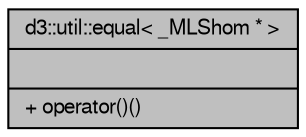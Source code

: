 digraph "d3::util::equal&lt; _MLShom * &gt;"
{
  edge [fontname="FreeSans",fontsize="10",labelfontname="FreeSans",labelfontsize="10"];
  node [fontname="FreeSans",fontsize="10",shape=record];
  Node1 [label="{d3::util::equal\< _MLShom * \>\n||+ operator()()\l}",height=0.2,width=0.4,color="black", fillcolor="grey75", style="filled" fontcolor="black"];
}
